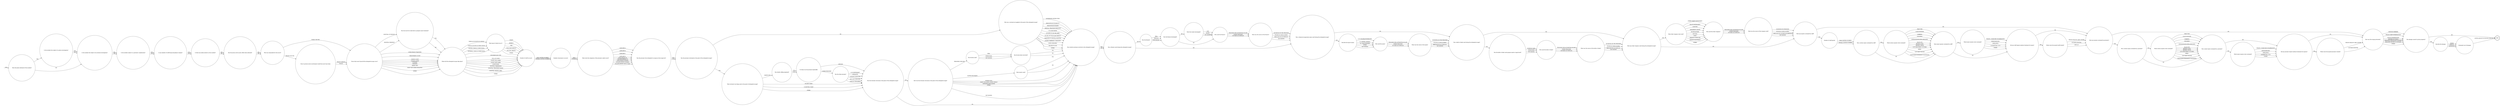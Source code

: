 digraph ATTEMPTED_ESCAPE_FROM_ESCORT {  rankdir=LR;
  node [shape = circle];
  START_NODE [label="", shape=none];
  START_NODE -> 44423 [label = "start"];
  END_NODE [label="END", shape="doublecircle"];
  44139 [label = "From what escort type did the attempted escape occur?"];
  44139 -> 44168 [label = "HOSPITAL OUTPATIENT"];
  44139 -> 44168 [label = "HOSPITAL INPATIENT"];
  44139 -> 44496 [label = "INTER PRISON TRANSFER"];
  44139 -> 44496 [label = "MAGISTRATES COURT"];
  44139 -> 44496 [label = "CROWN COURT"];
  44139 -> 44496 [label = "COUNTY COURT"];
  44139 -> 44496 [label = "FUNERAL"];
  44139 -> 44496 [label = "WEDDING"];
  44139 -> 44496 [label = "HOME VISIT"];
  44139 -> 44496 [label = "HOSP VISIT (DYING RELATIVE)"];
  44139 -> 44496 [label = "OTHER"];
  44148 [label = "What was the source of the knife or blade?"];
  44148 -> 44157 [label = "SECRETED ON THE PRISONER"];
  44148 -> 44157 [label = "FOUND IN VEHICLE/AREA"];
  44148 -> 44157 [label = "BROUGHT BY ACCOMPLICE"];
  44148 -> 44157 [label = "NOT KNOWN"];
  44157 [label = "Were any other weapons used during the attempted escape?"];
  44157 -> 44638 [label = "YES"];
  44157 -> 44647 [label = "NO"];
  44168 [label = "Was the escort for child birth or pre/post natal treatment?"];
  44168 -> 44496 [label = "YES"];
  44168 -> 44496 [label = "NO"];
  44180 [label = "Describe the damage"];
  44180 -> 44881 [label = "MINOR"];
  44180 -> 44881 [label = "SERIOUS"];
  44180 -> 44881 [label = "EXTENSIVE"];
  44203 [label = "Is the incident subject to a governor's adjudication?"];
  44203 -> 44479 [label = "YES"];
  44203 -> 44479 [label = "NO"];
  44226 [label = "How was the restraint overcome at the point of the attempted escape?"];
  44226 -> 44967 [label = "PRISONER USED KEY"];
  44226 -> 44819 [label = "SLIPPED RESTRAINT"];
  44226 -> 44599 [label = "PICKED LOCK"];
  44226 -> 44599 [label = "STAFF UNLOCKED UNDER THREAT"];
  44226 -> 44599 [label = "IMPROPER APPLICATION"];
  44226 -> 44599 [label = "OTHER"];
  44226 -> 44599 [label = "NOT KNOWN"];
  44240 [label = "How was the escape prevented?"];
  44240 -> 44559 [label = "PHYSICAL BARRIER"];
  44240 -> 44559 [label = "PRISON STAFF INTERVENTION"];
  44240 -> 44559 [label = "POLICE INTERVENTION"];
  44240 -> 44559 [label = "MEMBER OF PUBLIC"];
  44240 -> 44559 [label = "PRISONER ABANDONED ATTEMPT"];
  44240 -> 44559 [label = "PRISONER INJURED IN ATTEMPT"];
  44240 -> 44559 [label = "OTHER"];
  44269 [label = "Which serious injuries were sustained?"];
  44269 -> 44421 [label = "FRACTURE"];
  44269 -> 44421 [label = "SCALD OR BURN"];
  44269 -> 44421 [label = "STABBING"];
  44269 -> 44421 [label = "CRUSHING"];
  44269 -> 44421 [label = "EXTENSIVE/MULTIPLE BRUISING"];
  44269 -> 44421 [label = "BLACK EYE"];
  44269 -> 44421 [label = "BROKEN NOSE"];
  44269 -> 44421 [label = "BROKEN TEETH"];
  44269 -> 44421 [label = "CUTS REQUIRING SUTURES"];
  44269 -> 44421 [label = "BITES"];
  44269 -> 44421 [label = "GUN SHOT WOUND"];
  44269 -> 44421 [label = "TEMPORARY/PERMANENT BLINDNESS"];
  44280 [label = "Has the key been recovered?"];
  44280 -> 44599 [label = "YES"];
  44280 -> 44599 [label = "NO"];
  44288 [label = "Was the firearm?"];
  44288 -> 44701 [label = "REAL"];
  44288 -> 44701 [label = "REPLICA"];
  44288 -> 44701 [label = "NOT KNOWN"];
  44294 [label = "What was the source of the spray?"];
  44294 -> 44566 [label = "SECRETED ON THE PRISONER"];
  44294 -> 44566 [label = "FOUND IN VEHICLE/AREA"];
  44294 -> 44566 [label = "BROUGHT BY ACCOMPLICE"];
  44294 -> 44566 [label = "NOT KNOWN"];
  44302 [label = "Was double cuffing employed?"];
  44302 -> 45034 [label = "YES"];
  44302 -> 45034 [label = "NO"];
  44306 [label = "Were any injuries sustained by prisoners?"];
  44306 -> 45099 [label = "YES"];
  44306 -> 44240 [label = "NO"];
  44307 [label = "What type of vehicle was it?"];
  44307 -> 44886 [label = "COACH"];
  44307 -> 44886 [label = "MINIBUS"];
  44307 -> 44886 [label = "TAXI"];
  44307 -> 44886 [label = "CELLULAR VEHICLE"];
  44307 -> 44886 [label = "SECURE TRANSIT"];
  44307 -> 44886 [label = "OTHER"];
  44308 [label = "What was the source of the firearm?"];
  44308 -> 44836 [label = "SECRETED ON THE PRISONER"];
  44308 -> 44836 [label = "FOUND IN VEHICLE/AREA"];
  44308 -> 44836 [label = "BROUGHT BY ACCOMPLICE"];
  44308 -> 44836 [label = "NOT KNOWN"];
  44312 [label = "Was a firearm used during the attempted escape?"];
  44312 -> 44288 [label = "YES"];
  44312 -> 44836 [label = "NO"];
  44421 [label = "Were minor injuries sustained by staff?"];
  44421 -> 44626 [label = "YES"];
  44421 -> 45041 [label = "NO"];
  44423 [label = "Were the police informed of the incident?"];
  44423 -> 44900 [label = "YES"];
  44423 -> 44924 [label = "NO"];
  44429 [label = "Was the prisoner who attempted to escape on the escape list?"];
  44429 -> 45011 [label = "YES"];
  44429 -> 45011 [label = "NO"];
  44437 [label = "Was the restraint overcome at the point of the attempted escape?"];
  44437 -> 44226 [label = "YES"];
  44437 -> 44599 [label = "NO"];
  44457 [label = "Were the rounds discharged?"];
  44457 -> 45138 [label = "LIVE"];
  44457 -> 45138 [label = "BLANK"];
  44457 -> 45138 [label = "NOT KNOWN"];
  44479 [label = "Is any member of staff facing disciplinary charges?"];
  44479 -> 44960 [label = "YES"];
  44479 -> 44960 [label = "NO"];
  44481 [label = "Did any prisoner require medical treatment for injuries?"];
  44481 -> 44535 [label = "YES"];
  44481 -> 44240 [label = "NO"];
  44491 [label = "Has the prison service press office been informed?"];
  44491 -> 45094 [label = "YES"];
  44491 -> 45094 [label = "NO"];
  44496 [label = "Where did the attempted escape take place?"];
  44496 -> 44307 [label = "VEHICLE EN ROUTE TO VENUE"];
  44496 -> 44307 [label = "VEHICLE EN ROUTE FROM VENUE"];
  44496 -> 44307 [label = "LEAVING VEHICLE (DEBUSSING)"];
  44496 -> 44307 [label = "ENTERING VEHICLE (EMBUSSING)"];
  44496 -> 44886 [label = "UNSCHEDULED STOP"];
  44496 -> 44886 [label = "CELL AT COURT"];
  44496 -> 44886 [label = "COURT CELLS AREA"];
  44496 -> 44886 [label = "COURT VISITS AREA"];
  44496 -> 44886 [label = "COURT DOCK"];
  44496 -> 44886 [label = "HOSPITAL WARD/ROOM"];
  44496 -> 44886 [label = "HOSPITAL TREATMENT ROOM"];
  44496 -> 44886 [label = "HOSPITAL WAITING AREA"];
  44496 -> 44886 [label = "OTHER"];
  44529 [label = "Why was a restraint not applied at the point of the attempted escape?"];
  44529 -> 44599 [label = "GOVERNORS INSTRUCTION"];
  44529 -> 44599 [label = "PREVENTED BY DISABILITY"];
  44529 -> 44599 [label = "PREVENTED BY INJURY"];
  44529 -> 44599 [label = "MEDICAL TREATMENT/REQUEST"];
  44529 -> 44599 [label = "IN COURT ROOM"];
  44529 -> 44599 [label = "LOCATED IN SECURE AREA"];
  44529 -> 44599 [label = "IN CELL OF CELLULAR VEHICLE"];
  44529 -> 44599 [label = "TRANSFER TO MENTAL HOSPITAL"];
  44529 -> 44599 [label = "DURING MARRIAGE CEREMONY"];
  44529 -> 44599 [label = "NONE AVAILABLE"];
  44529 -> 44599 [label = "FAILURE TO USE"];
  44529 -> 44599 [label = "OTHER"];
  44535 [label = "Where were the injured prisoners treated?"];
  44535 -> 44240 [label = "PRISON HEALTH CARE CENTRE"];
  44535 -> 44240 [label = "OUTSIDE HOSPITAL"];
  44542 [label = "What restraint was being used at the point of attempted escape?"];
  44542 -> 44302 [label = "HANDCUFFS"];
  44542 -> 44437 [label = "ESCORT CHAIN"];
  44542 -> 44437 [label = "CLOSETING CHAIN"];
  44542 -> 44437 [label = "OTHER"];
  44559 [label = "Was damage caused to prison property?"];
  44559 -> 44180 [label = "YES"];
  44559 -> END_NODE [label = "NO"];
  44566 [label = "Was a knife or blade used during the attempted escape?"];
  44566 -> 44888 [label = "YES"];
  44566 -> 44157 [label = "NO"];
  44599 [label = "Was outside assistance involved in the attempted escape?"];
  44599 -> 44312 [label = "YES"];
  44599 -> 44312 [label = "NO"];
  44604 [label = "Who used the spray?"];
  44604 -> 44294 [label = "PRISONER WHO ATTEMPTED ESCAPE"];
  44604 -> 44294 [label = "OTHER PRISONER"];
  44604 -> 44294 [label = "OUTSIDE ACCOMPLICE"];
  44626 [label = "Which minor injuries were sustained?"];
  44626 -> 45041 [label = "GRAZES, SCRATCHES OR ABRASIONS"];
  44626 -> 45041 [label = "MINOR BRUISES"];
  44626 -> 45041 [label = "SWELLINGS"];
  44626 -> 45041 [label = "SUPERFICIAL CUTS"];
  44626 -> 45041 [label = "OTHER"];
  44627 [label = "What was the source of the weapons used?"];
  44627 -> 44647 [label = "SECRETED ON PRISONER"];
  44627 -> 44647 [label = "FOUND IN VEHICLE/AREA"];
  44627 -> 44647 [label = "BROUGHT BY OUTSIDE ACCOMPLICE"];
  44627 -> 44647 [label = "NOT KNOWN"];
  44638 [label = "What other weapons were used?"];
  44638 -> 44739 [label = "OTHER SHARP INSTRUMENT"];
  44638 -> 44739 [label = "BLUNT INSTRUMENT"];
  44638 -> 44739 [label = "LIGATURE"];
  44638 -> 44739 [label = "DANGEROUS LIQUID"];
  44638 -> 44739 [label = "EXCRETA/URINE"];
  44638 -> 44739 [label = "SPITTING"];
  44638 -> 44739 [label = "FOOD"];
  44638 -> 44739 [label = "THROWN FURNITURE"];
  44638 -> 44739 [label = "THROWN EQUIPMENT"];
  44638 -> 44739 [label = "OTHER"];
  44647 [label = "Were any injuries sustained by staff?"];
  44647 -> 45115 [label = "YES"];
  44647 -> 44306 [label = "NO"];
  44701 [label = "Was the firearm discharged?"];
  44701 -> 44457 [label = "YES"];
  44701 -> 45138 [label = "NO"];
  44708 [label = "Which minor injuries were sustained?"];
  44708 -> 44481 [label = "GRAZES, SCRATCHES OR ABRASIONS"];
  44708 -> 44481 [label = "MINOR BRUISES"];
  44708 -> 44481 [label = "SWELLINGS"];
  44708 -> 44481 [label = "SUPERFICIAL CUTS"];
  44708 -> 44481 [label = "OTHER"];
  44739 [label = "Who used the other weapons?"];
  44739 -> 44627 [label = "PRISONER WHO ATTEMPTED ESCAPE"];
  44739 -> 44627 [label = "OTHER PRISONER"];
  44739 -> 44627 [label = "OUTSIDE ACCOMPLICE"];
  44771 [label = "Number of prisoners on escort"];
  44771 -> 45061 [label = "MALE"];
  44771 -> 45061 [label = "FEMALE"];
  44782 [label = "Was a serious injury sustained by staff?"];
  44782 -> 44269 [label = "YES"];
  44782 -> 44421 [label = "NO"];
  44794 [label = "Prior to private sector involvement would the escort have been"];
  44794 -> 44139 [label = "PRISON SERVICE"];
  44794 -> 44139 [label = "POLICE"];
  44819 [label = "Were inserts used?"];
  44819 -> 44599 [label = "YES"];
  44819 -> 44599 [label = "NO"];
  44836 [label = "Was a chemical incapacitant spray used during the attempted escape?"];
  44836 -> 44915 [label = "YES"];
  44836 -> 44566 [label = "NO"];
  44881 [label = "Estimated cost of damage"];
  44881 -> END_NODE [label = "ENTER AMOUNT IN POUND STERLING"];
  44886 [label = "Number of staff on escort"];
  44886 -> 44771 [label = "MALE (ENTER NUMBER)"];
  44886 -> 44771 [label = "FEMALE (ENTER NUMBER)"];
  44888 [label = "Was the knife or blade used purpose made or improvised?"];
  44888 -> 44955 [label = "PURPOSE MADE"];
  44888 -> 44955 [label = "IMPROVISED"];
  44888 -> 44955 [label = "NOT KNOWN"];
  44900 [label = "Is the incident the subject of a police investigation?"];
  44900 -> 44924 [label = "YES"];
  44900 -> 44924 [label = "NO"];
  44905 [label = "Which serious injuries were sustained?"];
  44905 -> 45044 [label = "FRACTURE"];
  44905 -> 45044 [label = "SCALD OR BURN"];
  44905 -> 45044 [label = "STABBING"];
  44905 -> 45044 [label = "CRUSHING"];
  44905 -> 45044 [label = "EXTENSIVE/MULTIPLE BRUISING"];
  44905 -> 45044 [label = "BLACK EYE"];
  44905 -> 45044 [label = "BROKEN NOSE"];
  44905 -> 45044 [label = "BROKEN TEETH"];
  44905 -> 45044 [label = "CUTS REQUIRING SUTURES"];
  44905 -> 45044 [label = "BITES"];
  44905 -> 45044 [label = "GUN SHOT WOUND"];
  44905 -> 45044 [label = "TEMPORARY/PERMANENT BLINDNESS"];
  44915 [label = "Describe the type of spray"];
  44915 -> 44604 [label = "C.N (CHLORACETOPHEONE)"];
  44915 -> 44604 [label = "C.S (ORTHO..NITRILE)"];
  44915 -> 44604 [label = "O.C (MACE/PEPPER)"];
  44915 -> 44604 [label = "OTHER"];
  44915 -> 44604 [label = "NOT KNOWN"];
  44924 [label = "Is the incident the subject of an internal investigation?"];
  44924 -> 44203 [label = "YES"];
  44924 -> 44203 [label = "NO"];
  44955 [label = "Who used the knife or blade?"];
  44955 -> 44148 [label = "PRISONER WHO ATTEMPTED ESCAPE"];
  44955 -> 44148 [label = "OTHER PRISONER"];
  44955 -> 44148 [label = "OUTSIDE ACCOMPLICE"];
  44960 [label = "Is there any media interest in this incident?"];
  44960 -> 44491 [label = "YES"];
  44960 -> 44491 [label = "NO"];
  44967 [label = "Was the key used?"];
  44967 -> 44280 [label = "REAL"];
  44967 -> 44280 [label = "IMPROVISED"];
  44967 -> 44280 [label = "NOT KNOWN"];
  45011 [label = "Was the prisoner restrained at the point of the attempted escape?"];
  45011 -> 44542 [label = "YES"];
  45011 -> 44529 [label = "NO"];
  45034 [label = "To whom was the prisoner handcuffed"];
  45034 -> 44437 [label = "OFFICER"];
  45034 -> 45141 [label = "OTHER PRISONER"];
  45041 [label = "Did any staff require medical treatment for injury?"];
  45041 -> 45060 [label = "YES"];
  45041 -> 44306 [label = "NO"];
  45044 [label = "Was a minor injury sustained by a prisoner?"];
  45044 -> 44708 [label = "YES"];
  45044 -> 44481 [label = "NO"];
  45060 [label = "Where were the injured staff treated?"];
  45060 -> 44306 [label = "PRISON HEALTH CARE CENTRE"];
  45060 -> 44306 [label = "OUTSIDE HOSPITAL"];
  45060 -> 44306 [label = "OWN GP"];
  45061 [label = "What were the categories of the prisoners under escort?"];
  45061 -> 44429 [label = "CATEGORY A"];
  45061 -> 44429 [label = "CATEGORY B"];
  45061 -> 44429 [label = "CATEGORY C"];
  45061 -> 44429 [label = "CATEGORY D"];
  45061 -> 44429 [label = "CATEGORISED YO"];
  45061 -> 44429 [label = "UNCATEGORISED YO"];
  45061 -> 44429 [label = "CATEGORISED FEMALE"];
  45061 -> 44429 [label = "UNCATEGORISED FEMALE"];
  45061 -> 44429 [label = "UNCATEGORISED ADULT MALE"];
  45094 [label = "Who was responsible for the escort?"];
  45094 -> 44139 [label = "PUBLIC SECTOR"];
  45094 -> 44794 [label = "PRIVATE SECTOR"];
  45099 [label = "Was a serious injury sustained by a prisoner?"];
  45099 -> 44905 [label = "YES"];
  45099 -> 45044 [label = "NO"];
  45115 [label = "Number of staff injured"];
  45115 -> 44782 [label = "MALE (ENTER NUMBER)"];
  45115 -> 44782 [label = "FEMALE (ENTER NUMBER)"];
  45138 [label = "Who used the firearm?"];
  45138 -> 44308 [label = "PRISONER WHO ATTEMPTED ESCAPE"];
  45138 -> 44308 [label = "OTHER PRISONER"];
  45138 -> 44308 [label = "OUTSIDE ACCOMPLICE"];
  45141 [label = "Was the other prisoner?"];
  45141 -> 44437 [label = "A CO-DEFENDANT"];
  45141 -> 44437 [label = "A RELATIVE"];
  45141 -> 44437 [label = "A KNOWN ASSOCIATE"];
  45141 -> 44437 [label = "AN E LIST PRISONER"];
  45141 -> 44437 [label = "NONE OF THE ABOVE"];
}

